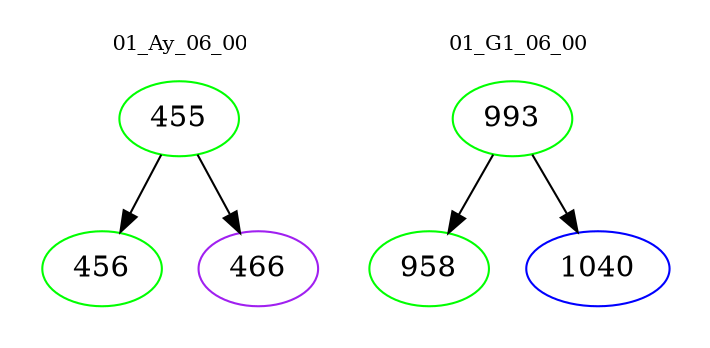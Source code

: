 digraph{
subgraph cluster_0 {
color = white
label = "01_Ay_06_00";
fontsize=10;
T0_455 [label="455", color="green"]
T0_455 -> T0_456 [color="black"]
T0_456 [label="456", color="green"]
T0_455 -> T0_466 [color="black"]
T0_466 [label="466", color="purple"]
}
subgraph cluster_1 {
color = white
label = "01_G1_06_00";
fontsize=10;
T1_993 [label="993", color="green"]
T1_993 -> T1_958 [color="black"]
T1_958 [label="958", color="green"]
T1_993 -> T1_1040 [color="black"]
T1_1040 [label="1040", color="blue"]
}
}
